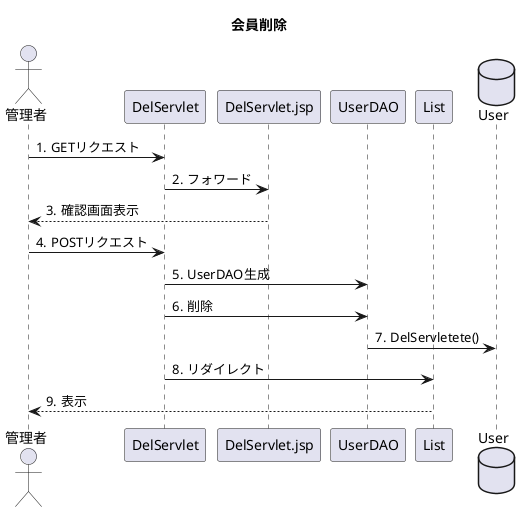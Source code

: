 @startuml
title 会員削除
autonumber "#."
actor 管理者
database User


管理者 ->DelServlet:GETリクエスト
DelServlet -> DelServlet.jsp:フォワード
DelServlet.jsp --> 管理者:確認画面表示
管理者 -> DelServlet:POSTリクエスト

DelServlet -> UserDAO:UserDAO生成
DelServlet -> UserDAO:削除
UserDAO -> User:DelServletete()
DelServlet-> List:リダイレクト
List --> 管理者:表示
database User
@enduml